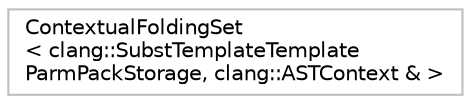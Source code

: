 digraph "Graphical Class Hierarchy"
{
 // LATEX_PDF_SIZE
  bgcolor="transparent";
  edge [fontname="Helvetica",fontsize="10",labelfontname="Helvetica",labelfontsize="10"];
  node [fontname="Helvetica",fontsize="10",shape=record];
  rankdir="LR";
  Node0 [label="ContextualFoldingSet\l\< clang::SubstTemplateTemplate\lParmPackStorage, clang::ASTContext & \>",height=0.2,width=0.4,color="grey75",tooltip=" "];
}
